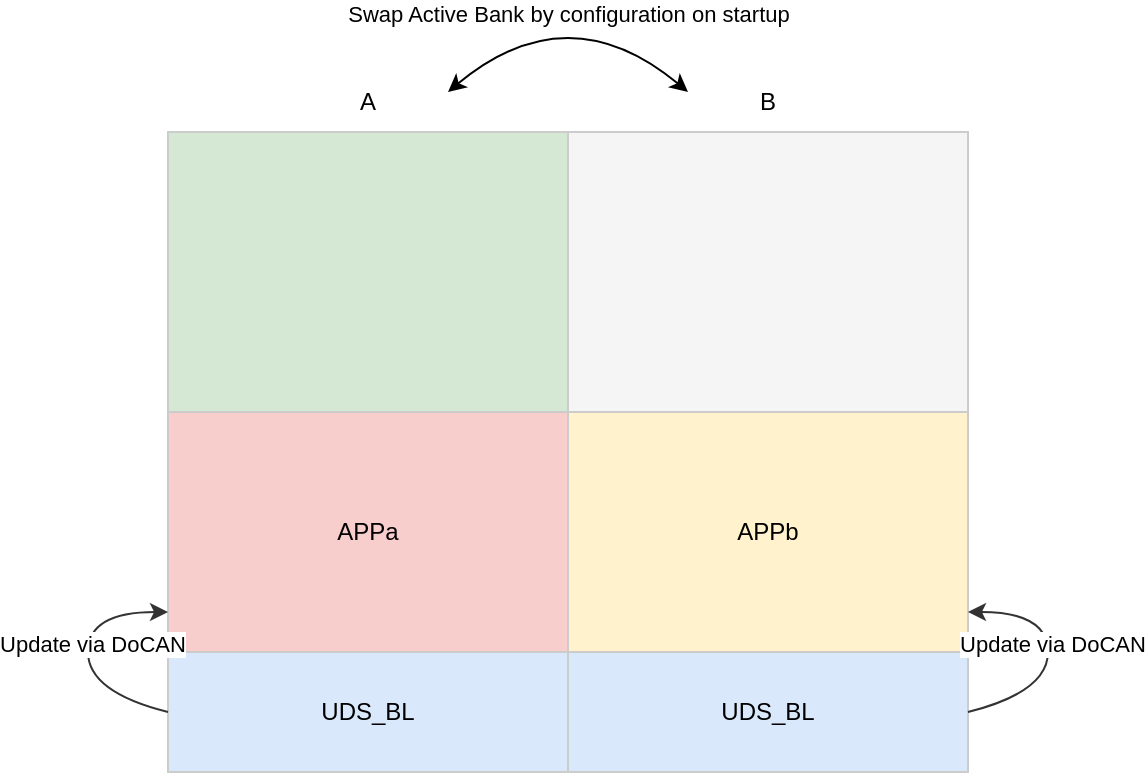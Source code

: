 <mxfile version="26.2.9">
  <diagram name="第 1 页" id="HkdZBle143PXtt0_hzSr">
    <mxGraphModel dx="1344" dy="860" grid="1" gridSize="10" guides="1" tooltips="1" connect="1" arrows="1" fold="1" page="1" pageScale="1" pageWidth="827" pageHeight="1169" math="0" shadow="0">
      <root>
        <mxCell id="0" />
        <mxCell id="1" parent="0" />
        <mxCell id="3z0_Sp1MEmYVmoYPcg8N-13" value="" style="rounded=0;whiteSpace=wrap;html=1;fillColor=#f5f5f5;strokeColor=#CCCCCC;fontColor=#333333;" vertex="1" parent="1">
          <mxGeometry x="360" y="210" width="200" height="320" as="geometry" />
        </mxCell>
        <mxCell id="3z0_Sp1MEmYVmoYPcg8N-12" value="" style="rounded=0;whiteSpace=wrap;html=1;fillColor=#d5e8d4;strokeColor=#CCCCCC;" vertex="1" parent="1">
          <mxGeometry x="160" y="210" width="200" height="320" as="geometry" />
        </mxCell>
        <mxCell id="3z0_Sp1MEmYVmoYPcg8N-4" value="A" style="text;html=1;align=center;verticalAlign=middle;whiteSpace=wrap;rounded=0;" vertex="1" parent="1">
          <mxGeometry x="230" y="180" width="60" height="30" as="geometry" />
        </mxCell>
        <mxCell id="3z0_Sp1MEmYVmoYPcg8N-5" value="B" style="text;html=1;align=center;verticalAlign=middle;whiteSpace=wrap;rounded=0;" vertex="1" parent="1">
          <mxGeometry x="430" y="180" width="60" height="30" as="geometry" />
        </mxCell>
        <mxCell id="3z0_Sp1MEmYVmoYPcg8N-18" value="UDS_BL" style="rounded=0;whiteSpace=wrap;html=1;strokeColor=#CCCCCC;fillColor=#dae8fc;" vertex="1" parent="1">
          <mxGeometry x="160" y="470" width="200" height="60" as="geometry" />
        </mxCell>
        <mxCell id="3z0_Sp1MEmYVmoYPcg8N-19" value="APPa" style="rounded=0;whiteSpace=wrap;html=1;strokeColor=#CCCCCC;fillColor=#f8cecc;" vertex="1" parent="1">
          <mxGeometry x="160" y="350" width="200" height="120" as="geometry" />
        </mxCell>
        <mxCell id="3z0_Sp1MEmYVmoYPcg8N-20" value="UDS_BL" style="rounded=0;whiteSpace=wrap;html=1;strokeColor=#CCCCCC;fillColor=#dae8fc;" vertex="1" parent="1">
          <mxGeometry x="360" y="470" width="200" height="60" as="geometry" />
        </mxCell>
        <mxCell id="3z0_Sp1MEmYVmoYPcg8N-21" value="APPb" style="rounded=0;whiteSpace=wrap;html=1;strokeColor=#CCCCCC;fillColor=#fff2cc;" vertex="1" parent="1">
          <mxGeometry x="360" y="350" width="200" height="120" as="geometry" />
        </mxCell>
        <mxCell id="3z0_Sp1MEmYVmoYPcg8N-22" value="" style="endArrow=none;html=1;rounded=0;entryX=1;entryY=0;entryDx=0;entryDy=0;exitX=0;exitY=1;exitDx=0;exitDy=0;strokeColor=#CCCCCC;" edge="1" parent="1" source="3z0_Sp1MEmYVmoYPcg8N-20" target="3z0_Sp1MEmYVmoYPcg8N-12">
          <mxGeometry width="50" height="50" relative="1" as="geometry">
            <mxPoint x="360" y="420" as="sourcePoint" />
            <mxPoint x="410" y="370" as="targetPoint" />
          </mxGeometry>
        </mxCell>
        <mxCell id="3z0_Sp1MEmYVmoYPcg8N-24" value="" style="curved=1;endArrow=classic;html=1;rounded=0;strokeColor=#333333;" edge="1" parent="1">
          <mxGeometry width="50" height="50" relative="1" as="geometry">
            <mxPoint x="160" y="500" as="sourcePoint" />
            <mxPoint x="160" y="450" as="targetPoint" />
            <Array as="points">
              <mxPoint x="160" y="500" />
              <mxPoint x="120" y="490" />
              <mxPoint x="120" y="450" />
            </Array>
          </mxGeometry>
        </mxCell>
        <mxCell id="3z0_Sp1MEmYVmoYPcg8N-28" value="Update via DoCAN" style="edgeLabel;html=1;align=center;verticalAlign=middle;resizable=0;points=[];" vertex="1" connectable="0" parent="3z0_Sp1MEmYVmoYPcg8N-24">
          <mxGeometry x="0.076" y="-2" relative="1" as="geometry">
            <mxPoint as="offset" />
          </mxGeometry>
        </mxCell>
        <mxCell id="3z0_Sp1MEmYVmoYPcg8N-31" value="" style="curved=1;endArrow=classic;html=1;rounded=0;startArrow=classic;startFill=1;" edge="1" parent="1">
          <mxGeometry width="50" height="50" relative="1" as="geometry">
            <mxPoint x="300" y="190" as="sourcePoint" />
            <mxPoint x="420" y="190" as="targetPoint" />
            <Array as="points">
              <mxPoint x="360" y="140" />
            </Array>
          </mxGeometry>
        </mxCell>
        <mxCell id="3z0_Sp1MEmYVmoYPcg8N-32" value="Swap Active Bank by configuration on startup" style="edgeLabel;html=1;align=center;verticalAlign=middle;resizable=0;points=[];" vertex="1" connectable="0" parent="3z0_Sp1MEmYVmoYPcg8N-31">
          <mxGeometry x="0.282" y="-11" relative="1" as="geometry">
            <mxPoint x="-10" y="-12" as="offset" />
          </mxGeometry>
        </mxCell>
        <mxCell id="3z0_Sp1MEmYVmoYPcg8N-33" value="" style="curved=1;endArrow=classic;html=1;rounded=0;strokeColor=#333333;" edge="1" parent="1">
          <mxGeometry width="50" height="50" relative="1" as="geometry">
            <mxPoint x="560" y="500" as="sourcePoint" />
            <mxPoint x="560" y="450" as="targetPoint" />
            <Array as="points">
              <mxPoint x="560" y="500" />
              <mxPoint x="600" y="490" />
              <mxPoint x="600" y="450" />
            </Array>
          </mxGeometry>
        </mxCell>
        <mxCell id="3z0_Sp1MEmYVmoYPcg8N-34" value="Update via DoCAN" style="edgeLabel;html=1;align=center;verticalAlign=middle;resizable=0;points=[];" vertex="1" connectable="0" parent="3z0_Sp1MEmYVmoYPcg8N-33">
          <mxGeometry x="0.076" y="-2" relative="1" as="geometry">
            <mxPoint as="offset" />
          </mxGeometry>
        </mxCell>
      </root>
    </mxGraphModel>
  </diagram>
</mxfile>
